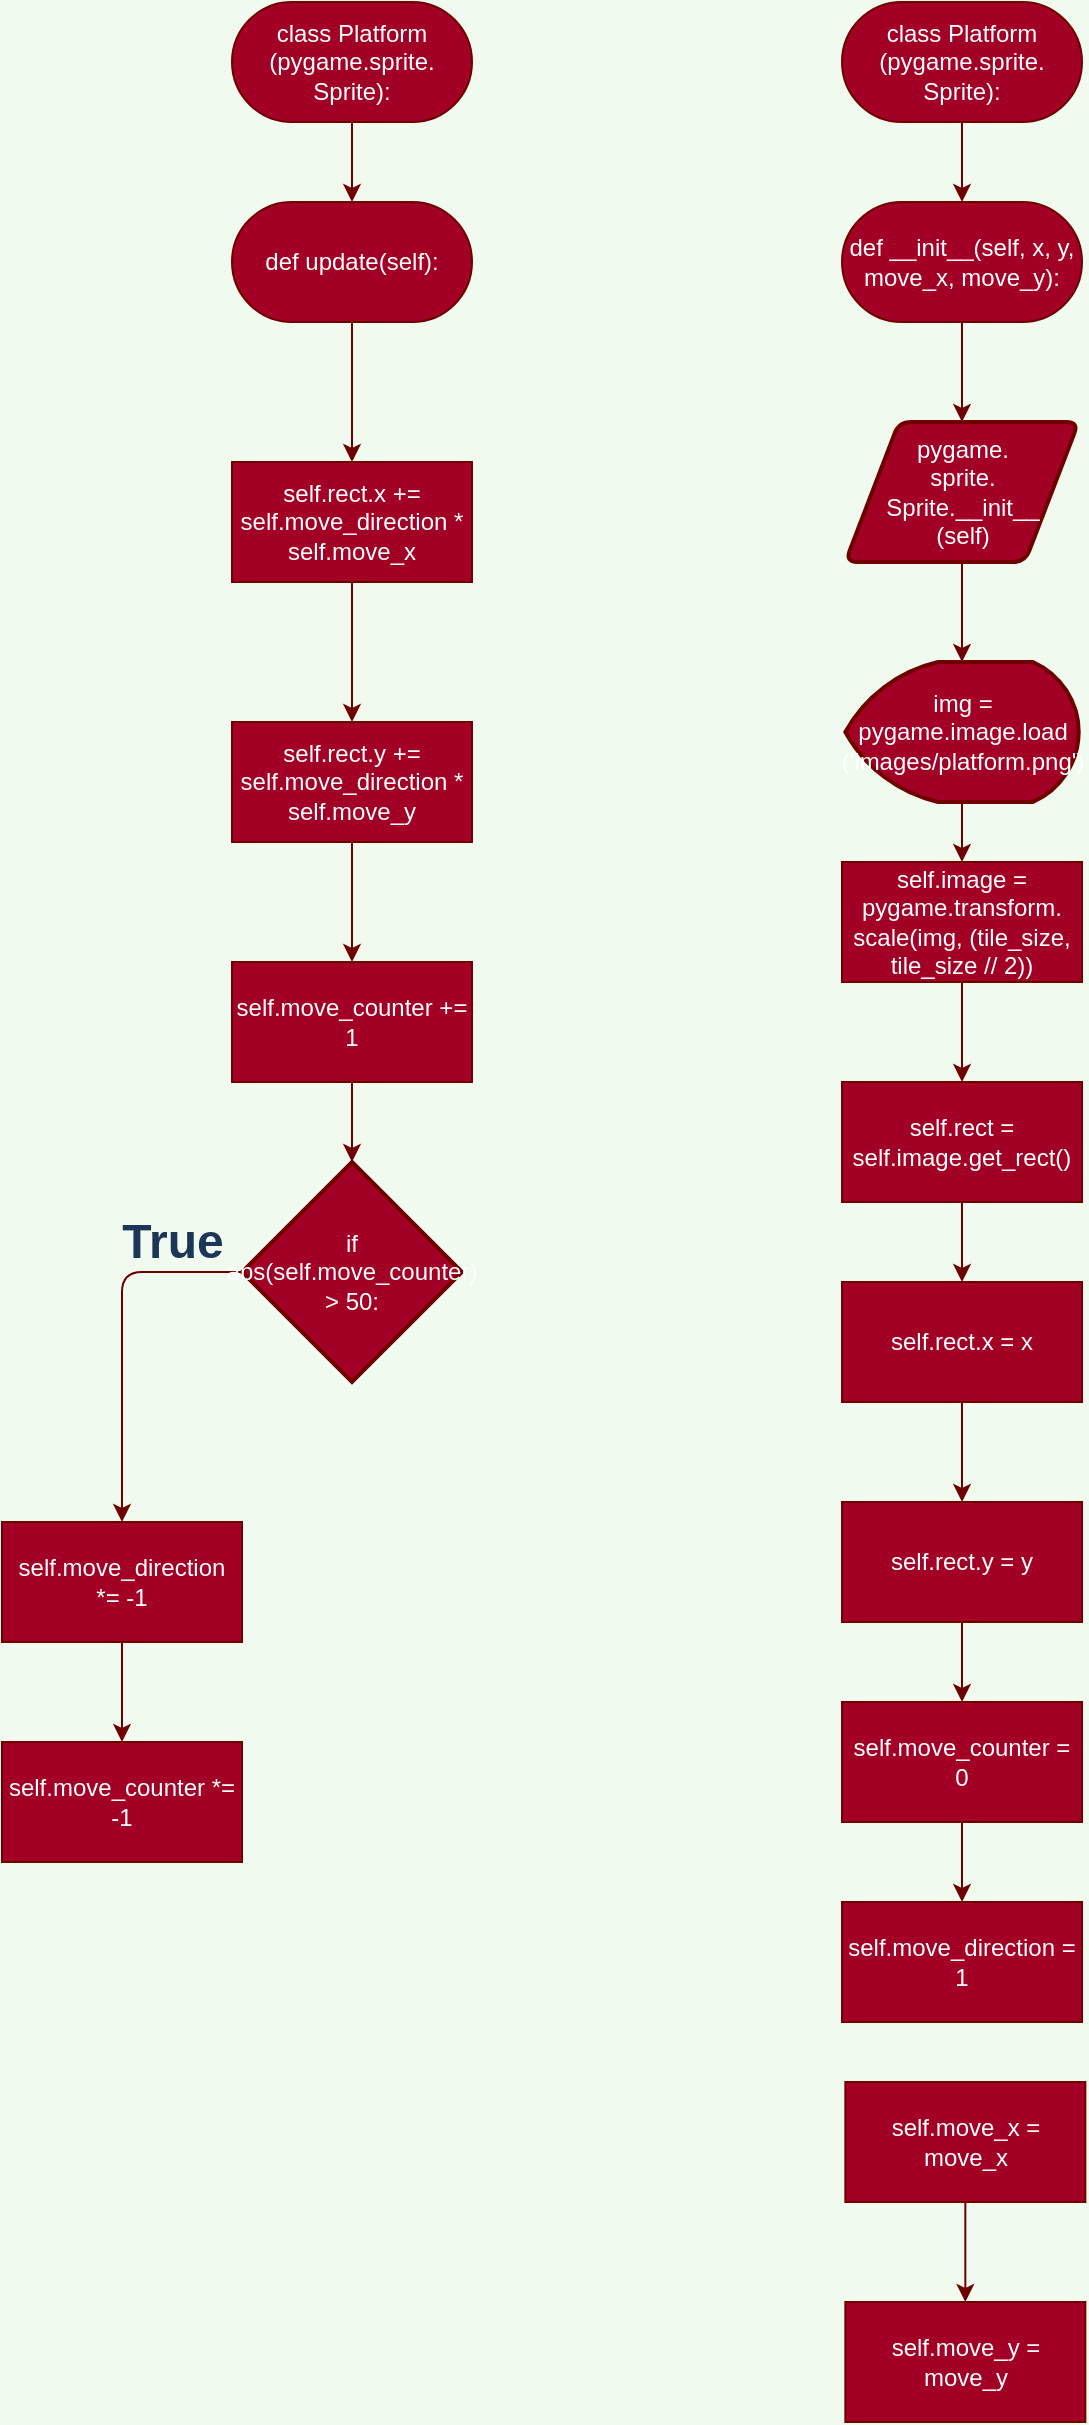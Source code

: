 <mxfile>
    <diagram id="Lb5VdAkWMe3Swb_vYG4D" name="Page-1">
        <mxGraphModel dx="1891" dy="740" grid="1" gridSize="10" guides="1" tooltips="1" connect="1" arrows="1" fold="1" page="1" pageScale="1" pageWidth="850" pageHeight="1100" background="#F1FAEE" math="0" shadow="0">
            <root>
                <mxCell id="0"/>
                <mxCell id="1" parent="0"/>
                <mxCell id="2" style="edgeStyle=orthogonalEdgeStyle;curved=0;rounded=1;sketch=0;orthogonalLoop=1;jettySize=auto;html=1;exitX=0.5;exitY=1;exitDx=0;exitDy=0;entryX=0.5;entryY=0;entryDx=0;entryDy=0;fontColor=#1D3557;strokeColor=#6F0000;fillColor=#a20025;" edge="1" parent="1" source="3" target="5">
                    <mxGeometry relative="1" as="geometry"/>
                </mxCell>
                <mxCell id="3" value="class Platform&lt;br&gt;(pygame.sprite.&lt;br&gt;Sprite):" style="rounded=1;whiteSpace=wrap;html=1;sketch=0;fontColor=#ffffff;strokeColor=#6F0000;fillColor=#a20025;arcSize=50;" vertex="1" parent="1">
                    <mxGeometry x="375" y="50" width="120" height="60" as="geometry"/>
                </mxCell>
                <mxCell id="4" style="edgeStyle=orthogonalEdgeStyle;curved=0;rounded=1;sketch=0;orthogonalLoop=1;jettySize=auto;html=1;exitX=0.5;exitY=1;exitDx=0;exitDy=0;entryX=0.5;entryY=0;entryDx=0;entryDy=0;fontColor=#1D3557;strokeColor=#6F0000;fillColor=#a20025;" edge="1" parent="1" source="5" target="7">
                    <mxGeometry relative="1" as="geometry"/>
                </mxCell>
                <mxCell id="5" value="def __init__(self, x, y, move_x, move_y):" style="rounded=1;whiteSpace=wrap;html=1;sketch=0;fontColor=#ffffff;strokeColor=#6F0000;fillColor=#a20025;arcSize=50;" vertex="1" parent="1">
                    <mxGeometry x="375" y="150" width="120" height="60" as="geometry"/>
                </mxCell>
                <mxCell id="6" style="edgeStyle=orthogonalEdgeStyle;curved=0;rounded=1;sketch=0;orthogonalLoop=1;jettySize=auto;html=1;exitX=0.5;exitY=1;exitDx=0;exitDy=0;entryX=0.5;entryY=0;entryDx=0;entryDy=0;entryPerimeter=0;fontColor=#1D3557;strokeColor=#6F0000;fillColor=#a20025;" edge="1" parent="1" source="7" target="9">
                    <mxGeometry relative="1" as="geometry"/>
                </mxCell>
                <mxCell id="7" value="pygame.&lt;br&gt;sprite.&lt;br&gt;Sprite.__init__&lt;br&gt;(self)" style="shape=parallelogram;html=1;strokeWidth=2;perimeter=parallelogramPerimeter;whiteSpace=wrap;rounded=1;arcSize=12;size=0.23;sketch=0;fontColor=#ffffff;fillColor=#a20025;strokeColor=#6F0000;" vertex="1" parent="1">
                    <mxGeometry x="376.67" y="260" width="116.66" height="70" as="geometry"/>
                </mxCell>
                <mxCell id="8" style="edgeStyle=orthogonalEdgeStyle;curved=0;rounded=1;sketch=0;orthogonalLoop=1;jettySize=auto;html=1;exitX=0.5;exitY=1;exitDx=0;exitDy=0;exitPerimeter=0;entryX=0.5;entryY=0;entryDx=0;entryDy=0;fontColor=#1D3557;strokeColor=#6F0000;fillColor=#a20025;" edge="1" parent="1" source="9" target="11">
                    <mxGeometry relative="1" as="geometry"/>
                </mxCell>
                <mxCell id="9" value="img = pygame.image.load&lt;br&gt;('images/platform.png')" style="strokeWidth=2;html=1;shape=mxgraph.flowchart.display;whiteSpace=wrap;rounded=0;sketch=0;fontColor=#ffffff;fillColor=#a20025;strokeColor=#6F0000;" vertex="1" parent="1">
                    <mxGeometry x="376.67" y="380" width="116.67" height="70" as="geometry"/>
                </mxCell>
                <mxCell id="10" style="edgeStyle=orthogonalEdgeStyle;curved=0;rounded=1;sketch=0;orthogonalLoop=1;jettySize=auto;html=1;exitX=0.5;exitY=1;exitDx=0;exitDy=0;entryX=0.5;entryY=0;entryDx=0;entryDy=0;fontColor=#1D3557;strokeColor=#6F0000;fillColor=#a20025;" edge="1" parent="1" source="11" target="13">
                    <mxGeometry relative="1" as="geometry"/>
                </mxCell>
                <mxCell id="11" value="self.image = pygame.transform.&lt;br&gt;scale(img, (tile_size, tile_size // 2))" style="rounded=0;whiteSpace=wrap;html=1;sketch=0;fontColor=#ffffff;strokeColor=#6F0000;fillColor=#a20025;" vertex="1" parent="1">
                    <mxGeometry x="375" y="480" width="120" height="60" as="geometry"/>
                </mxCell>
                <mxCell id="12" style="edgeStyle=orthogonalEdgeStyle;curved=0;rounded=1;sketch=0;orthogonalLoop=1;jettySize=auto;html=1;exitX=0.5;exitY=1;exitDx=0;exitDy=0;fontColor=#1D3557;strokeColor=#6F0000;fillColor=#a20025;" edge="1" parent="1" source="13" target="15">
                    <mxGeometry relative="1" as="geometry"/>
                </mxCell>
                <mxCell id="13" value="self.rect = self.image.get_rect()" style="rounded=0;whiteSpace=wrap;html=1;sketch=0;fontColor=#ffffff;strokeColor=#6F0000;fillColor=#a20025;" vertex="1" parent="1">
                    <mxGeometry x="375.01" y="590" width="120" height="60" as="geometry"/>
                </mxCell>
                <mxCell id="14" style="edgeStyle=orthogonalEdgeStyle;curved=0;rounded=1;sketch=0;orthogonalLoop=1;jettySize=auto;html=1;exitX=0.5;exitY=1;exitDx=0;exitDy=0;entryX=0.5;entryY=0;entryDx=0;entryDy=0;fontColor=#1D3557;strokeColor=#6F0000;fillColor=#a20025;" edge="1" parent="1" source="15" target="17">
                    <mxGeometry relative="1" as="geometry"/>
                </mxCell>
                <mxCell id="15" value="self.rect.x = x" style="rounded=0;whiteSpace=wrap;html=1;sketch=0;fontColor=#ffffff;strokeColor=#6F0000;fillColor=#a20025;" vertex="1" parent="1">
                    <mxGeometry x="375.01" y="690" width="120" height="60" as="geometry"/>
                </mxCell>
                <mxCell id="24" style="edgeStyle=orthogonalEdgeStyle;curved=0;rounded=1;sketch=0;orthogonalLoop=1;jettySize=auto;html=1;exitX=0.5;exitY=1;exitDx=0;exitDy=0;fontColor=#1D3557;strokeColor=#6F0000;fillColor=#a20025;" edge="1" parent="1" source="17" target="21">
                    <mxGeometry relative="1" as="geometry"/>
                </mxCell>
                <mxCell id="17" value="self.rect.y = y" style="rounded=0;whiteSpace=wrap;html=1;sketch=0;fontColor=#ffffff;strokeColor=#6F0000;fillColor=#a20025;" vertex="1" parent="1">
                    <mxGeometry x="375.01" y="800" width="120" height="60" as="geometry"/>
                </mxCell>
                <mxCell id="23" style="edgeStyle=orthogonalEdgeStyle;curved=0;rounded=1;sketch=0;orthogonalLoop=1;jettySize=auto;html=1;exitX=0.5;exitY=1;exitDx=0;exitDy=0;entryX=0.5;entryY=0;entryDx=0;entryDy=0;fontColor=#1D3557;strokeColor=#6F0000;fillColor=#a20025;" edge="1" parent="1" source="21" target="22">
                    <mxGeometry relative="1" as="geometry"/>
                </mxCell>
                <mxCell id="21" value="self.move_counter = 0" style="rounded=0;whiteSpace=wrap;html=1;sketch=0;fontColor=#ffffff;strokeColor=#6F0000;fillColor=#a20025;" vertex="1" parent="1">
                    <mxGeometry x="375.01" y="900" width="120" height="60" as="geometry"/>
                </mxCell>
                <mxCell id="22" value="self.move_direction = 1" style="rounded=0;whiteSpace=wrap;html=1;sketch=0;fontColor=#ffffff;strokeColor=#6F0000;fillColor=#a20025;" vertex="1" parent="1">
                    <mxGeometry x="375.01" y="1000" width="120" height="60" as="geometry"/>
                </mxCell>
                <mxCell id="27" style="edgeStyle=orthogonalEdgeStyle;curved=0;rounded=1;sketch=0;orthogonalLoop=1;jettySize=auto;html=1;exitX=0.5;exitY=1;exitDx=0;exitDy=0;entryX=0.5;entryY=0;entryDx=0;entryDy=0;fontColor=#1D3557;strokeColor=#6F0000;fillColor=#a20025;" edge="1" parent="1" source="25" target="26">
                    <mxGeometry relative="1" as="geometry"/>
                </mxCell>
                <mxCell id="25" value="self.move_x = move_x" style="rounded=0;whiteSpace=wrap;html=1;sketch=0;fontColor=#ffffff;strokeColor=#6F0000;fillColor=#a20025;" vertex="1" parent="1">
                    <mxGeometry x="376.67" y="1090" width="120" height="60" as="geometry"/>
                </mxCell>
                <mxCell id="26" value="self.move_y = move_y" style="rounded=0;whiteSpace=wrap;html=1;sketch=0;fontColor=#ffffff;strokeColor=#6F0000;fillColor=#a20025;" vertex="1" parent="1">
                    <mxGeometry x="376.67" y="1200" width="120" height="60" as="geometry"/>
                </mxCell>
                <mxCell id="30" style="edgeStyle=orthogonalEdgeStyle;curved=0;rounded=1;sketch=0;orthogonalLoop=1;jettySize=auto;html=1;exitX=0.5;exitY=1;exitDx=0;exitDy=0;entryX=0.5;entryY=0;entryDx=0;entryDy=0;fontColor=#1D3557;strokeColor=#6F0000;fillColor=#a20025;" edge="1" parent="1" source="31" target="32">
                    <mxGeometry relative="1" as="geometry"/>
                </mxCell>
                <mxCell id="31" value="class Platform&lt;br&gt;(pygame.sprite.&lt;br&gt;Sprite):" style="rounded=1;whiteSpace=wrap;html=1;sketch=0;fontColor=#ffffff;strokeColor=#6F0000;fillColor=#a20025;arcSize=50;" vertex="1" parent="1">
                    <mxGeometry x="70" y="50" width="120" height="60" as="geometry"/>
                </mxCell>
                <mxCell id="34" style="edgeStyle=orthogonalEdgeStyle;curved=0;rounded=1;sketch=0;orthogonalLoop=1;jettySize=auto;html=1;exitX=0.5;exitY=1;exitDx=0;exitDy=0;entryX=0.5;entryY=0;entryDx=0;entryDy=0;fontColor=#1D3557;strokeColor=#6F0000;fillColor=#a20025;" edge="1" parent="1" source="32" target="33">
                    <mxGeometry relative="1" as="geometry"/>
                </mxCell>
                <mxCell id="32" value="def update(self):" style="rounded=1;whiteSpace=wrap;html=1;sketch=0;fontColor=#ffffff;strokeColor=#6F0000;fillColor=#a20025;arcSize=50;" vertex="1" parent="1">
                    <mxGeometry x="70" y="150" width="120" height="60" as="geometry"/>
                </mxCell>
                <mxCell id="36" style="edgeStyle=orthogonalEdgeStyle;curved=0;rounded=1;sketch=0;orthogonalLoop=1;jettySize=auto;html=1;exitX=0.5;exitY=1;exitDx=0;exitDy=0;entryX=0.5;entryY=0;entryDx=0;entryDy=0;fontColor=#1D3557;strokeColor=#6F0000;fillColor=#a20025;" edge="1" parent="1" source="33" target="35">
                    <mxGeometry relative="1" as="geometry"/>
                </mxCell>
                <mxCell id="33" value="self.rect.x += self.move_direction * self.move_x" style="rounded=0;whiteSpace=wrap;html=1;sketch=0;fontColor=#ffffff;strokeColor=#6F0000;fillColor=#a20025;" vertex="1" parent="1">
                    <mxGeometry x="70" y="280" width="120" height="60" as="geometry"/>
                </mxCell>
                <mxCell id="38" style="edgeStyle=orthogonalEdgeStyle;curved=0;rounded=1;sketch=0;orthogonalLoop=1;jettySize=auto;html=1;exitX=0.5;exitY=1;exitDx=0;exitDy=0;entryX=0.5;entryY=0;entryDx=0;entryDy=0;fontColor=#1D3557;strokeColor=#6F0000;fillColor=#a20025;" edge="1" parent="1" source="35" target="37">
                    <mxGeometry relative="1" as="geometry"/>
                </mxCell>
                <mxCell id="35" value="self.rect.y += self.move_direction * self.move_y" style="rounded=0;whiteSpace=wrap;html=1;sketch=0;fontColor=#ffffff;strokeColor=#6F0000;fillColor=#a20025;" vertex="1" parent="1">
                    <mxGeometry x="70" y="410" width="120" height="60" as="geometry"/>
                </mxCell>
                <mxCell id="45" style="edgeStyle=orthogonalEdgeStyle;curved=0;rounded=1;sketch=0;orthogonalLoop=1;jettySize=auto;html=1;exitX=0.5;exitY=1;exitDx=0;exitDy=0;entryX=0.5;entryY=0;entryDx=0;entryDy=0;entryPerimeter=0;fontColor=#1D3557;strokeColor=#6F0000;fillColor=#a20025;" edge="1" parent="1" source="37" target="39">
                    <mxGeometry relative="1" as="geometry"/>
                </mxCell>
                <mxCell id="37" value="self.move_counter += 1" style="rounded=0;whiteSpace=wrap;html=1;sketch=0;fontColor=#ffffff;strokeColor=#6F0000;fillColor=#a20025;" vertex="1" parent="1">
                    <mxGeometry x="70" y="530" width="120" height="60" as="geometry"/>
                </mxCell>
                <mxCell id="42" style="edgeStyle=orthogonalEdgeStyle;curved=0;rounded=1;sketch=0;orthogonalLoop=1;jettySize=auto;html=1;exitX=0;exitY=0.5;exitDx=0;exitDy=0;exitPerimeter=0;entryX=0.5;entryY=0;entryDx=0;entryDy=0;fontColor=#1D3557;strokeColor=#6F0000;fillColor=#a20025;" edge="1" parent="1" source="39" target="41">
                    <mxGeometry relative="1" as="geometry"/>
                </mxCell>
                <mxCell id="39" value="if abs(self.move_counter) &gt; 50:" style="strokeWidth=2;html=1;shape=mxgraph.flowchart.decision;whiteSpace=wrap;rounded=0;sketch=0;fontColor=#ffffff;fillColor=#a20025;strokeColor=#6F0000;" vertex="1" parent="1">
                    <mxGeometry x="75" y="630" width="110" height="110" as="geometry"/>
                </mxCell>
                <mxCell id="44" style="edgeStyle=orthogonalEdgeStyle;curved=0;rounded=1;sketch=0;orthogonalLoop=1;jettySize=auto;html=1;exitX=0.5;exitY=1;exitDx=0;exitDy=0;fontColor=#1D3557;strokeColor=#6F0000;fillColor=#a20025;" edge="1" parent="1" source="41" target="43">
                    <mxGeometry relative="1" as="geometry"/>
                </mxCell>
                <mxCell id="41" value="self.move_direction *= -1" style="rounded=0;whiteSpace=wrap;html=1;sketch=0;fontColor=#ffffff;strokeColor=#6F0000;fillColor=#a20025;" vertex="1" parent="1">
                    <mxGeometry x="-45" y="810" width="120" height="60" as="geometry"/>
                </mxCell>
                <mxCell id="43" value="self.move_counter *= -1" style="rounded=0;whiteSpace=wrap;html=1;sketch=0;fontColor=#ffffff;strokeColor=#6F0000;fillColor=#a20025;" vertex="1" parent="1">
                    <mxGeometry x="-45" y="920" width="120" height="60" as="geometry"/>
                </mxCell>
                <mxCell id="46" value="True" style="text;strokeColor=none;fillColor=none;html=1;fontSize=24;fontStyle=1;verticalAlign=middle;align=center;rounded=0;sketch=0;fontColor=#1D3557;" vertex="1" parent="1">
                    <mxGeometry x="-10" y="650" width="100" height="40" as="geometry"/>
                </mxCell>
            </root>
        </mxGraphModel>
    </diagram>
</mxfile>